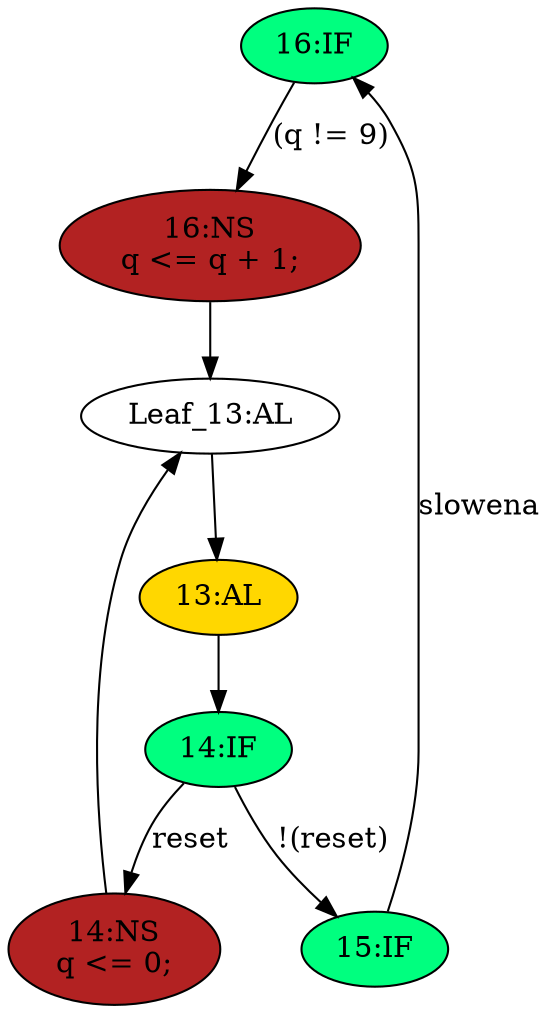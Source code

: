 strict digraph "compose( ,  )" {
	node [label="\N"];
	"16:IF"	[ast="<pyverilog.vparser.ast.IfStatement object at 0x7fc0bc8e3210>",
		fillcolor=springgreen,
		label="16:IF",
		statements="[]",
		style=filled,
		typ=IfStatement];
	"16:NS"	[ast="<pyverilog.vparser.ast.NonblockingSubstitution object at 0x7fc0bc88ecd0>",
		fillcolor=firebrick,
		label="16:NS
q <= q + 1;",
		statements="[<pyverilog.vparser.ast.NonblockingSubstitution object at 0x7fc0bc88ecd0>]",
		style=filled,
		typ=NonblockingSubstitution];
	"16:IF" -> "16:NS"	[cond="['q']",
		label="(q != 9)",
		lineno=16];
	"13:AL"	[ast="<pyverilog.vparser.ast.Always object at 0x7fc0bc975390>",
		clk_sens=True,
		fillcolor=gold,
		label="13:AL",
		sens="['clk']",
		statements="[]",
		style=filled,
		typ=Always,
		use_var="['reset', 'q', 'slowena']"];
	"14:IF"	[ast="<pyverilog.vparser.ast.IfStatement object at 0x7fc0bc8f7090>",
		fillcolor=springgreen,
		label="14:IF",
		statements="[]",
		style=filled,
		typ=IfStatement];
	"13:AL" -> "14:IF"	[cond="[]",
		lineno=None];
	"Leaf_13:AL"	[def_var="['q']",
		label="Leaf_13:AL"];
	"16:NS" -> "Leaf_13:AL"	[cond="[]",
		lineno=None];
	"15:IF"	[ast="<pyverilog.vparser.ast.IfStatement object at 0x7fc0bc8e3d10>",
		fillcolor=springgreen,
		label="15:IF",
		statements="[]",
		style=filled,
		typ=IfStatement];
	"14:IF" -> "15:IF"	[cond="['reset']",
		label="!(reset)",
		lineno=14];
	"14:NS"	[ast="<pyverilog.vparser.ast.NonblockingSubstitution object at 0x7fc0bc8f7390>",
		fillcolor=firebrick,
		label="14:NS
q <= 0;",
		statements="[<pyverilog.vparser.ast.NonblockingSubstitution object at 0x7fc0bc8f7390>]",
		style=filled,
		typ=NonblockingSubstitution];
	"14:IF" -> "14:NS"	[cond="['reset']",
		label=reset,
		lineno=14];
	"15:IF" -> "16:IF"	[cond="['slowena']",
		label=slowena,
		lineno=15];
	"Leaf_13:AL" -> "13:AL";
	"14:NS" -> "Leaf_13:AL"	[cond="[]",
		lineno=None];
}

